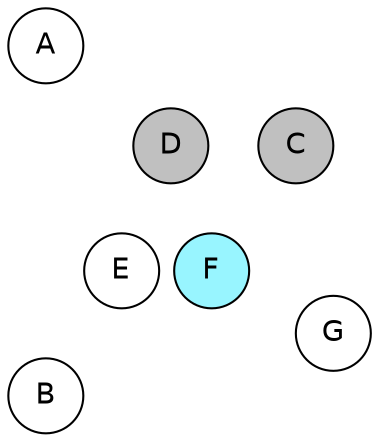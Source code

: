 
graph {

layout = circo;
mindist = .1

node [shape = circle, fontname = Helvetica, margin = 0, style = filled]
edge [style=invis]

subgraph 1 {
	E -- F -- F# -- G -- G# -- A -- A# -- B -- C -- C# -- D -- D# -- E
}

C [fillcolor = gray];
C# [fillcolor = white];
D [fillcolor = gray];
D# [fillcolor = gray];
E [fillcolor = white];
F [fillcolor = cadetblue1];
F# [fillcolor = gray];
G [fillcolor = white];
G# [fillcolor = gray];
A [fillcolor = white];
A# [fillcolor = gray];
B [fillcolor = white];
}
